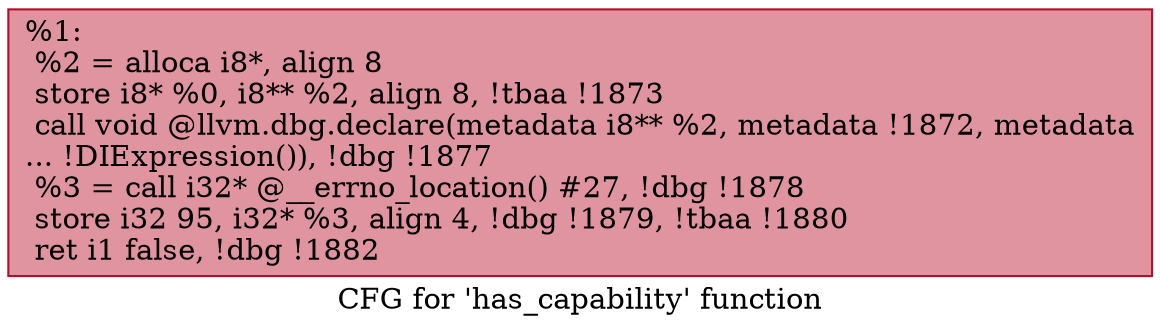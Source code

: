 digraph "CFG for 'has_capability' function" {
	label="CFG for 'has_capability' function";

	Node0x2139d30 [shape=record,color="#b70d28ff", style=filled, fillcolor="#b70d2870",label="{%1:\l  %2 = alloca i8*, align 8\l  store i8* %0, i8** %2, align 8, !tbaa !1873\l  call void @llvm.dbg.declare(metadata i8** %2, metadata !1872, metadata\l... !DIExpression()), !dbg !1877\l  %3 = call i32* @__errno_location() #27, !dbg !1878\l  store i32 95, i32* %3, align 4, !dbg !1879, !tbaa !1880\l  ret i1 false, !dbg !1882\l}"];
}
